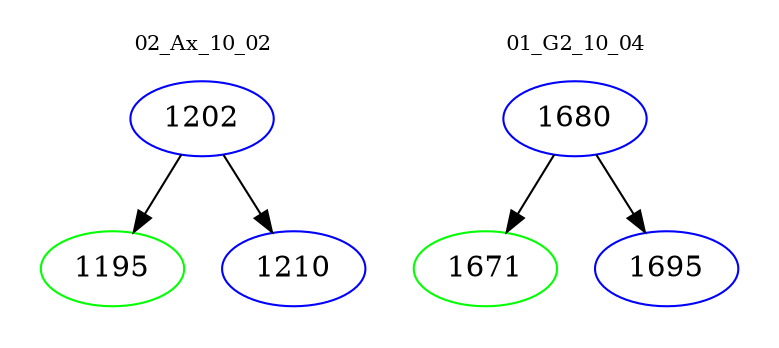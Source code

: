 digraph{
subgraph cluster_0 {
color = white
label = "02_Ax_10_02";
fontsize=10;
T0_1202 [label="1202", color="blue"]
T0_1202 -> T0_1195 [color="black"]
T0_1195 [label="1195", color="green"]
T0_1202 -> T0_1210 [color="black"]
T0_1210 [label="1210", color="blue"]
}
subgraph cluster_1 {
color = white
label = "01_G2_10_04";
fontsize=10;
T1_1680 [label="1680", color="blue"]
T1_1680 -> T1_1671 [color="black"]
T1_1671 [label="1671", color="green"]
T1_1680 -> T1_1695 [color="black"]
T1_1695 [label="1695", color="blue"]
}
}

